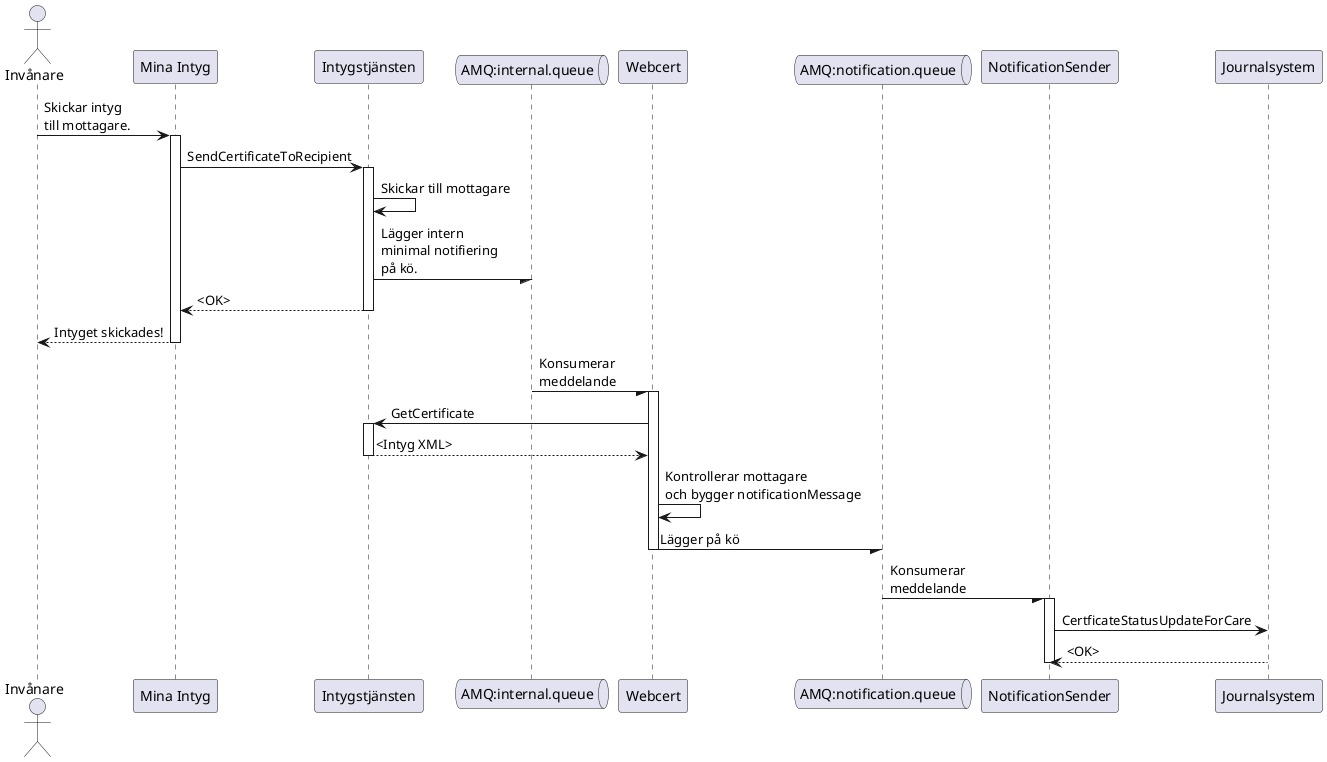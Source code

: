 @startuml
actor Invånare
participant "Mina Intyg"
participant Intygstjänsten
queue "AMQ:internal.queue"
participant Webcert
queue "AMQ:notification.queue"
participant NotificationSender
participant Journalsystem

Invånare -> "Mina Intyg": Skickar intyg\ntill mottagare.
activate "Mina Intyg"
"Mina Intyg" -> "Intygstjänsten": SendCertificateToRecipient
activate Intygstjänsten
Intygstjänsten -> Intygstjänsten: Skickar till mottagare
Intygstjänsten -/ "AMQ:internal.queue": Lägger intern\nminimal notifiering\npå kö.

Intygstjänsten --> "Mina Intyg": <OK>
deactivate Intygstjänsten
"Mina Intyg" --> Invånare: Intyget skickades!
deactivate "Mina Intyg"

"AMQ:internal.queue" -/ Webcert: Konsumerar\nmeddelande
activate Webcert
Webcert -> Intygstjänsten: GetCertificate
activate Intygstjänsten
Intygstjänsten --> Webcert: <Intyg XML>
deactivate Intygstjänsten
Webcert -> Webcert: Kontrollerar mottagare\noch bygger notificationMessage
Webcert -/ "AMQ:notification.queue": Lägger på kö
deactivate Webcert

"AMQ:notification.queue" -/ NotificationSender: Konsumerar\nmeddelande
activate NotificationSender
NotificationSender -> Journalsystem: CertficateStatusUpdateForCare
Journalsystem --> NotificationSender: <OK>
deactivate NotificationSender
@enduml
